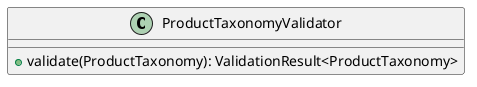 @startuml

    class ProductTaxonomyValidator [[ProductTaxonomyValidator.html]] {
        +validate(ProductTaxonomy): ValidationResult<ProductTaxonomy>
    }

@enduml
